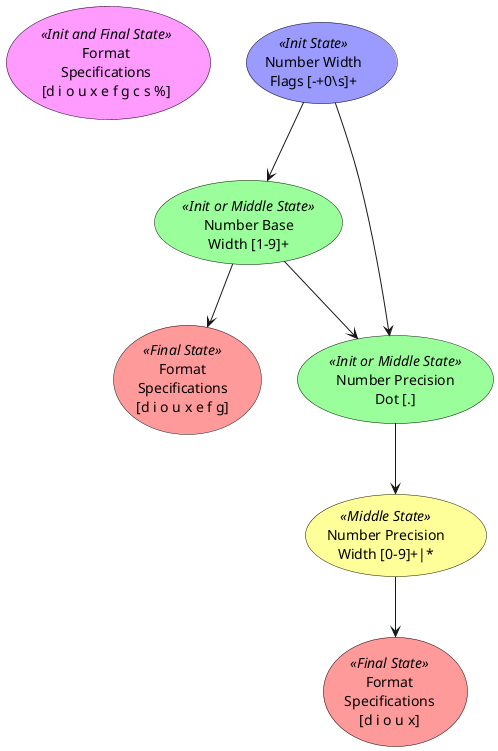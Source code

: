 @startuml
skinparam componentStyle uml2
top to bottom direction

skinparam usecase {
	'S=40, V=100, H=240	(blue)
	BackgroundColor<<Init State>> #9A9AFF
	'S=40, V=100, H=300	(purple)
	BackgroundColor<<Init and Final State>> #FF9AFF
	'S=40, V=100, H=120	(green)
	BackgroundColor<<Init or Middle State>> #9AFF9A
	'S=40, V=100, H=60	(yellow)
	BackgroundColor<<Middle State>> #FFFF9A
	'S=40, V=100, H=0	(red)
	BackgroundColor<<Final State>> #FF9A9A
}
usecase (Format\nSpecifications\n[d i o u x e f g c s %]) as format_full_spec <<Init and Final State>>

usecase (Number Width\nFlags [-+0\s]+) as format_num_flag <<Init State>>

usecase (Number Base\nWidth [1-9]+) as format_num_base_width <<Init or Middle State>>
usecase (Format\nSpecifications\n[d i o u x e f g]) as format_num_base_spec <<Final State>>

usecase (Number Precision\nDot [.]) as format_num_prec_dot <<Init or Middle State>>
usecase (Number Precision\nWidth [0-9]+|*) as format_num_prec_width <<Middle State>>
usecase (Format\nSpecifications\n[d i o u x]) as format_num_prec_spec <<Final State>>

format_num_flag --> format_num_base_width
format_num_flag --> format_num_prec_dot
format_num_base_width --> format_num_base_spec
format_num_base_width --> format_num_prec_dot
format_num_prec_dot --> format_num_prec_width
format_num_prec_width --> format_num_prec_spec

@enduml

